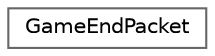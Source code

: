 digraph "Graphical Class Hierarchy"
{
 // LATEX_PDF_SIZE
  bgcolor="transparent";
  edge [fontname=Helvetica,fontsize=10,labelfontname=Helvetica,labelfontsize=10];
  node [fontname=Helvetica,fontsize=10,shape=box,height=0.2,width=0.4];
  rankdir="LR";
  Node0 [id="Node000000",label="GameEndPacket",height=0.2,width=0.4,color="grey40", fillcolor="white", style="filled",URL="$struct_game_end_packet.html",tooltip=" "];
}
